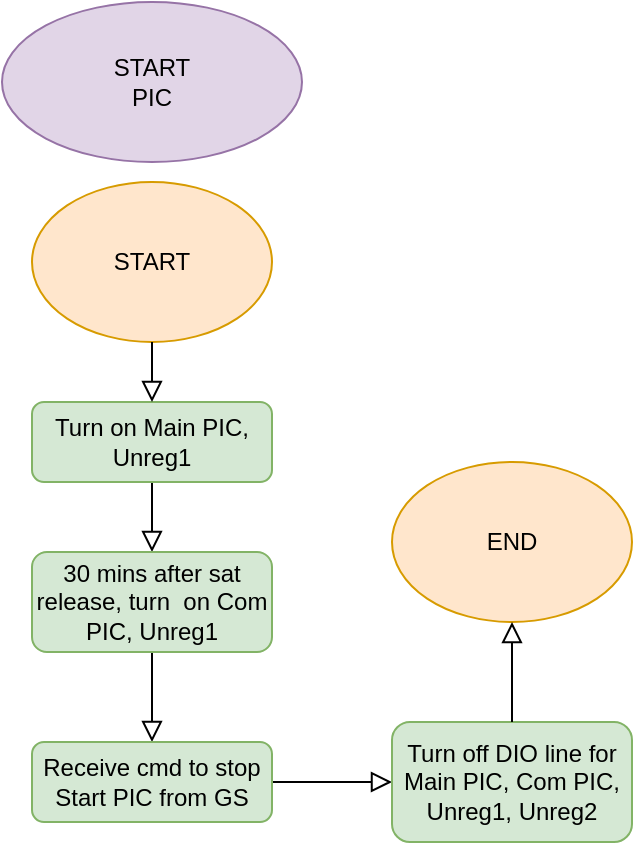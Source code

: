 <mxfile version="24.8.6" pages="3">
  <diagram id="C5RBs43oDa-KdzZeNtuy" name="START_PIC">
    <mxGraphModel dx="374" dy="726" grid="1" gridSize="10" guides="1" tooltips="1" connect="1" arrows="1" fold="1" page="1" pageScale="1" pageWidth="827" pageHeight="1169" math="0" shadow="0">
      <root>
        <mxCell id="WIyWlLk6GJQsqaUBKTNV-0" />
        <mxCell id="WIyWlLk6GJQsqaUBKTNV-1" parent="WIyWlLk6GJQsqaUBKTNV-0" />
        <mxCell id="WIyWlLk6GJQsqaUBKTNV-2" value="" style="rounded=0;html=1;jettySize=auto;orthogonalLoop=1;fontSize=11;endArrow=block;endFill=0;endSize=8;strokeWidth=1;shadow=0;labelBackgroundColor=none;edgeStyle=orthogonalEdgeStyle;entryX=0.5;entryY=0;entryDx=0;entryDy=0;" parent="WIyWlLk6GJQsqaUBKTNV-1" source="WIyWlLk6GJQsqaUBKTNV-3" target="WIyWlLk6GJQsqaUBKTNV-7" edge="1">
          <mxGeometry relative="1" as="geometry">
            <mxPoint x="220" y="370" as="targetPoint" />
          </mxGeometry>
        </mxCell>
        <mxCell id="WIyWlLk6GJQsqaUBKTNV-3" value="Turn on Main PIC, Unreg1" style="rounded=1;whiteSpace=wrap;html=1;fontSize=12;glass=0;strokeWidth=1;shadow=0;fillColor=#d5e8d4;strokeColor=#82b366;" parent="WIyWlLk6GJQsqaUBKTNV-1" vertex="1">
          <mxGeometry x="160" y="280" width="120" height="40" as="geometry" />
        </mxCell>
        <mxCell id="WIyWlLk6GJQsqaUBKTNV-4" value="" style="rounded=0;html=1;jettySize=auto;orthogonalLoop=1;fontSize=11;endArrow=block;endFill=0;endSize=8;strokeWidth=1;shadow=0;labelBackgroundColor=none;edgeStyle=orthogonalEdgeStyle;exitX=0.5;exitY=1;exitDx=0;exitDy=0;entryX=0.5;entryY=0;entryDx=0;entryDy=0;" parent="WIyWlLk6GJQsqaUBKTNV-1" source="WIyWlLk6GJQsqaUBKTNV-7" target="WIyWlLk6GJQsqaUBKTNV-12" edge="1">
          <mxGeometry y="20" relative="1" as="geometry">
            <mxPoint as="offset" />
            <mxPoint x="220" y="450" as="sourcePoint" />
            <mxPoint x="220" y="490" as="targetPoint" />
          </mxGeometry>
        </mxCell>
        <mxCell id="WIyWlLk6GJQsqaUBKTNV-7" value="30 mins after sat release, turn&amp;nbsp; on Com PIC, Unreg1" style="rounded=1;whiteSpace=wrap;html=1;fontSize=12;glass=0;strokeWidth=1;shadow=0;fillColor=#d5e8d4;strokeColor=#82b366;" parent="WIyWlLk6GJQsqaUBKTNV-1" vertex="1">
          <mxGeometry x="160" y="355" width="120" height="50" as="geometry" />
        </mxCell>
        <mxCell id="WIyWlLk6GJQsqaUBKTNV-8" value="" style="rounded=0;html=1;jettySize=auto;orthogonalLoop=1;fontSize=11;endArrow=block;endFill=0;endSize=8;strokeWidth=1;shadow=0;labelBackgroundColor=none;edgeStyle=orthogonalEdgeStyle;exitX=1;exitY=0.5;exitDx=0;exitDy=0;entryX=0;entryY=0.5;entryDx=0;entryDy=0;" parent="WIyWlLk6GJQsqaUBKTNV-1" source="WIyWlLk6GJQsqaUBKTNV-12" target="WIyWlLk6GJQsqaUBKTNV-11" edge="1">
          <mxGeometry x="0.333" y="20" relative="1" as="geometry">
            <mxPoint as="offset" />
            <mxPoint x="220" y="570" as="sourcePoint" />
          </mxGeometry>
        </mxCell>
        <mxCell id="WIyWlLk6GJQsqaUBKTNV-11" value="&lt;div&gt;Turn off DIO line for Main PIC, Com PIC, Unreg1, Unreg2&lt;/div&gt;" style="rounded=1;whiteSpace=wrap;html=1;fontSize=12;glass=0;strokeWidth=1;shadow=0;fillColor=#d5e8d4;strokeColor=#82b366;" parent="WIyWlLk6GJQsqaUBKTNV-1" vertex="1">
          <mxGeometry x="340" y="440" width="120" height="60" as="geometry" />
        </mxCell>
        <mxCell id="WIyWlLk6GJQsqaUBKTNV-12" value="&lt;div&gt;Receive cmd to stop Start PIC from GS&lt;/div&gt;" style="rounded=1;whiteSpace=wrap;html=1;fontSize=12;glass=0;strokeWidth=1;shadow=0;fillColor=#d5e8d4;strokeColor=#82b366;" parent="WIyWlLk6GJQsqaUBKTNV-1" vertex="1">
          <mxGeometry x="160" y="450" width="120" height="40" as="geometry" />
        </mxCell>
        <mxCell id="GTN8fg73Qu4wk2O7Gp8E-0" value="START&lt;div&gt;PIC&lt;/div&gt;" style="ellipse;whiteSpace=wrap;html=1;fillColor=#e1d5e7;strokeColor=#9673a6;" vertex="1" parent="WIyWlLk6GJQsqaUBKTNV-1">
          <mxGeometry x="145" y="80" width="150" height="80" as="geometry" />
        </mxCell>
        <mxCell id="M5nMa6dQWrHRFD4SDwWA-0" value="START" style="ellipse;whiteSpace=wrap;html=1;fillColor=#ffe6cc;strokeColor=#d79b00;" vertex="1" parent="WIyWlLk6GJQsqaUBKTNV-1">
          <mxGeometry x="160" y="170" width="120" height="80" as="geometry" />
        </mxCell>
        <mxCell id="M5nMa6dQWrHRFD4SDwWA-1" value="END" style="ellipse;whiteSpace=wrap;html=1;fillColor=#ffe6cc;strokeColor=#d79b00;" vertex="1" parent="WIyWlLk6GJQsqaUBKTNV-1">
          <mxGeometry x="340" y="310" width="120" height="80" as="geometry" />
        </mxCell>
        <mxCell id="_fYcu9u2aE11PbuJkA_C-1" value="" style="rounded=0;html=1;jettySize=auto;orthogonalLoop=1;fontSize=11;endArrow=block;endFill=0;endSize=8;strokeWidth=1;shadow=0;labelBackgroundColor=none;edgeStyle=orthogonalEdgeStyle;exitX=0.5;exitY=0;exitDx=0;exitDy=0;entryX=0.5;entryY=1;entryDx=0;entryDy=0;" edge="1" parent="WIyWlLk6GJQsqaUBKTNV-1" source="WIyWlLk6GJQsqaUBKTNV-11" target="M5nMa6dQWrHRFD4SDwWA-1">
          <mxGeometry x="0.333" y="20" relative="1" as="geometry">
            <mxPoint as="offset" />
            <mxPoint x="290" y="530" as="sourcePoint" />
            <mxPoint x="350" y="530" as="targetPoint" />
          </mxGeometry>
        </mxCell>
        <mxCell id="_fYcu9u2aE11PbuJkA_C-2" value="" style="rounded=0;html=1;jettySize=auto;orthogonalLoop=1;fontSize=11;endArrow=block;endFill=0;endSize=8;strokeWidth=1;shadow=0;labelBackgroundColor=none;edgeStyle=orthogonalEdgeStyle;entryX=0.5;entryY=0;entryDx=0;entryDy=0;exitX=0.5;exitY=1;exitDx=0;exitDy=0;" edge="1" parent="WIyWlLk6GJQsqaUBKTNV-1" source="M5nMa6dQWrHRFD4SDwWA-0" target="WIyWlLk6GJQsqaUBKTNV-3">
          <mxGeometry relative="1" as="geometry">
            <mxPoint x="230" y="330" as="sourcePoint" />
            <mxPoint x="230" y="390" as="targetPoint" />
          </mxGeometry>
        </mxCell>
      </root>
    </mxGraphModel>
  </diagram>
  <diagram name="RESET_PIC" id="GQzpVd0fHjfgu17wUWeO">
    <mxGraphModel dx="551" dy="1067" grid="1" gridSize="10" guides="1" tooltips="1" connect="1" arrows="1" fold="1" page="1" pageScale="1" pageWidth="827" pageHeight="1169" math="0" shadow="0">
      <root>
        <mxCell id="aXNJksrMv7qpT9MRxDak-0" />
        <mxCell id="aXNJksrMv7qpT9MRxDak-1" parent="aXNJksrMv7qpT9MRxDak-0" />
        <mxCell id="aXNJksrMv7qpT9MRxDak-2" value="" style="rounded=0;html=1;jettySize=auto;orthogonalLoop=1;fontSize=11;endArrow=block;endFill=0;endSize=8;strokeWidth=1;shadow=0;labelBackgroundColor=none;edgeStyle=orthogonalEdgeStyle;exitX=0.5;exitY=1;exitDx=0;exitDy=0;entryX=0.5;entryY=0;entryDx=0;entryDy=0;" edge="1" parent="aXNJksrMv7qpT9MRxDak-1" source="aXNJksrMv7qpT9MRxDak-14" target="aXNJksrMv7qpT9MRxDak-12">
          <mxGeometry relative="1" as="geometry">
            <mxPoint x="220" y="320" as="sourcePoint" />
            <mxPoint x="290" y="350" as="targetPoint" />
            <Array as="points">
              <mxPoint x="220" y="270" />
              <mxPoint x="220" y="270" />
            </Array>
          </mxGeometry>
        </mxCell>
        <mxCell id="aXNJksrMv7qpT9MRxDak-5" value="" style="edgeStyle=orthogonalEdgeStyle;rounded=0;html=1;jettySize=auto;orthogonalLoop=1;fontSize=11;endArrow=block;endFill=0;endSize=8;strokeWidth=1;shadow=0;labelBackgroundColor=none;exitX=0.5;exitY=1;exitDx=0;exitDy=0;entryX=0.5;entryY=0;entryDx=0;entryDy=0;" edge="1" parent="aXNJksrMv7qpT9MRxDak-1" source="aXNJksrMv7qpT9MRxDak-12" target="aXNJksrMv7qpT9MRxDak-7">
          <mxGeometry y="10" relative="1" as="geometry">
            <mxPoint as="offset" />
            <mxPoint x="270" y="514" as="sourcePoint" />
            <mxPoint x="220" y="530" as="targetPoint" />
            <Array as="points" />
          </mxGeometry>
        </mxCell>
        <mxCell id="aXNJksrMv7qpT9MRxDak-7" value="30 mins after sat release, turn&amp;nbsp; on Com PIC, Unreg1" style="rounded=1;whiteSpace=wrap;html=1;fontSize=12;glass=0;strokeWidth=1;shadow=0;fillColor=#d5e8d4;strokeColor=#82b366;" vertex="1" parent="aXNJksrMv7qpT9MRxDak-1">
          <mxGeometry x="160" y="360" width="120" height="50" as="geometry" />
        </mxCell>
        <mxCell id="EGC24PQi4Vgz3g8LaIEb-1" value="" style="edgeStyle=orthogonalEdgeStyle;rounded=0;orthogonalLoop=1;jettySize=auto;html=1;exitX=0.5;exitY=1;exitDx=0;exitDy=0;entryX=0.5;entryY=0;entryDx=0;entryDy=0;" edge="1" parent="aXNJksrMv7qpT9MRxDak-1" source="aXNJksrMv7qpT9MRxDak-7" target="aXNJksrMv7qpT9MRxDak-15">
          <mxGeometry relative="1" as="geometry">
            <mxPoint x="310" y="530" as="sourcePoint" />
            <mxPoint x="390" y="490" as="targetPoint" />
          </mxGeometry>
        </mxCell>
        <mxCell id="aXNJksrMv7qpT9MRxDak-12" value="Turn on Main PIC, Unreg2" style="rounded=1;whiteSpace=wrap;html=1;fontSize=12;glass=0;strokeWidth=1;shadow=0;fillColor=#d5e8d4;strokeColor=#82b366;" vertex="1" parent="aXNJksrMv7qpT9MRxDak-1">
          <mxGeometry x="160" y="290" width="120" height="40" as="geometry" />
        </mxCell>
        <mxCell id="aXNJksrMv7qpT9MRxDak-13" value="RESET&lt;div&gt;PIC&lt;/div&gt;" style="ellipse;whiteSpace=wrap;html=1;fillColor=#e1d5e7;strokeColor=#9673a6;" vertex="1" parent="aXNJksrMv7qpT9MRxDak-1">
          <mxGeometry x="145" y="80" width="150" height="80" as="geometry" />
        </mxCell>
        <mxCell id="aXNJksrMv7qpT9MRxDak-14" value="START" style="ellipse;whiteSpace=wrap;html=1;fillColor=#ffe6cc;strokeColor=#d79b00;" vertex="1" parent="aXNJksrMv7qpT9MRxDak-1">
          <mxGeometry x="160" y="170" width="120" height="80" as="geometry" />
        </mxCell>
        <mxCell id="aXNJksrMv7qpT9MRxDak-15" value="RESET&amp;nbsp;&lt;div&gt;LOOP&lt;/div&gt;" style="ellipse;whiteSpace=wrap;html=1;fillColor=#ffe6cc;strokeColor=#d79b00;" vertex="1" parent="aXNJksrMv7qpT9MRxDak-1">
          <mxGeometry x="160" y="450" width="120" height="80" as="geometry" />
        </mxCell>
        <mxCell id="MUIv5Z6h6gXaByynRj3A-0" value="" style="rounded=0;html=1;jettySize=auto;orthogonalLoop=1;fontSize=11;endArrow=block;endFill=0;endSize=8;strokeWidth=1;shadow=0;labelBackgroundColor=none;edgeStyle=orthogonalEdgeStyle;entryX=0.5;entryY=0;entryDx=0;entryDy=0;exitX=0.5;exitY=1;exitDx=0;exitDy=0;" edge="1" parent="aXNJksrMv7qpT9MRxDak-1" source="MUIv5Z6h6gXaByynRj3A-13" target="MUIv5Z6h6gXaByynRj3A-4">
          <mxGeometry relative="1" as="geometry">
            <mxPoint x="310" y="680" as="sourcePoint" />
            <Array as="points">
              <mxPoint x="440" y="610" />
              <mxPoint x="360" y="610" />
              <mxPoint x="360" y="190" />
              <mxPoint x="440" y="190" />
            </Array>
          </mxGeometry>
        </mxCell>
        <mxCell id="MUIv5Z6h6gXaByynRj3A-2" value="" style="rounded=0;html=1;jettySize=auto;orthogonalLoop=1;fontSize=11;endArrow=block;endFill=0;endSize=8;strokeWidth=1;shadow=0;labelBackgroundColor=none;edgeStyle=orthogonalEdgeStyle;" edge="1" parent="aXNJksrMv7qpT9MRxDak-1" source="MUIv5Z6h6gXaByynRj3A-4" target="MUIv5Z6h6gXaByynRj3A-8">
          <mxGeometry y="20" relative="1" as="geometry">
            <mxPoint as="offset" />
          </mxGeometry>
        </mxCell>
        <mxCell id="MUIv5Z6h6gXaByynRj3A-3" value="True" style="edgeStyle=orthogonalEdgeStyle;rounded=0;html=1;jettySize=auto;orthogonalLoop=1;fontSize=11;endArrow=block;endFill=0;endSize=8;strokeWidth=1;shadow=0;labelBackgroundColor=none;" edge="1" parent="aXNJksrMv7qpT9MRxDak-1" source="MUIv5Z6h6gXaByynRj3A-4" target="MUIv5Z6h6gXaByynRj3A-5">
          <mxGeometry y="10" relative="1" as="geometry">
            <mxPoint as="offset" />
          </mxGeometry>
        </mxCell>
        <mxCell id="MUIv5Z6h6gXaByynRj3A-4" value="&lt;div&gt;MAIN&lt;/div&gt;&lt;div&gt;CMD = 0x28&lt;/div&gt;" style="rhombus;whiteSpace=wrap;html=1;shadow=0;fontFamily=Helvetica;fontSize=12;align=center;strokeWidth=1;spacing=6;spacingTop=-4;fillColor=#e1d5e7;strokeColor=#9673a6;" vertex="1" parent="aXNJksrMv7qpT9MRxDak-1">
          <mxGeometry x="390" y="210" width="100" height="80" as="geometry" />
        </mxCell>
        <mxCell id="MUIv5Z6h6gXaByynRj3A-5" value="Send REST data to Main PIC" style="rounded=1;whiteSpace=wrap;html=1;fontSize=12;glass=0;strokeWidth=1;shadow=0;fillColor=#d5e8d4;strokeColor=#82b366;" vertex="1" parent="aXNJksrMv7qpT9MRxDak-1">
          <mxGeometry x="550" y="225" width="120" height="50" as="geometry" />
        </mxCell>
        <mxCell id="MUIv5Z6h6gXaByynRj3A-6" value="" style="rounded=0;html=1;jettySize=auto;orthogonalLoop=1;fontSize=11;endArrow=block;endFill=0;endSize=8;strokeWidth=1;shadow=0;labelBackgroundColor=none;edgeStyle=orthogonalEdgeStyle;entryX=0.5;entryY=0;entryDx=0;entryDy=0;" edge="1" parent="aXNJksrMv7qpT9MRxDak-1" source="MUIv5Z6h6gXaByynRj3A-8" target="MUIv5Z6h6gXaByynRj3A-12">
          <mxGeometry x="0.333" y="20" relative="1" as="geometry">
            <mxPoint as="offset" />
            <mxPoint x="440" y="470" as="targetPoint" />
          </mxGeometry>
        </mxCell>
        <mxCell id="MUIv5Z6h6gXaByynRj3A-7" value="True" style="edgeStyle=orthogonalEdgeStyle;rounded=0;html=1;jettySize=auto;orthogonalLoop=1;fontSize=11;endArrow=block;endFill=0;endSize=8;strokeWidth=1;shadow=0;labelBackgroundColor=none;" edge="1" parent="aXNJksrMv7qpT9MRxDak-1" source="MUIv5Z6h6gXaByynRj3A-8" target="MUIv5Z6h6gXaByynRj3A-10">
          <mxGeometry y="10" relative="1" as="geometry">
            <mxPoint as="offset" />
          </mxGeometry>
        </mxCell>
        <mxCell id="MUIv5Z6h6gXaByynRj3A-8" value="&lt;div&gt;MAIN&lt;/div&gt;&lt;div&gt;Count = 3600s&lt;/div&gt;" style="rhombus;whiteSpace=wrap;html=1;shadow=0;fontFamily=Helvetica;fontSize=12;align=center;strokeWidth=1;spacing=6;spacingTop=-4;fillColor=#e1d5e7;strokeColor=#9673a6;" vertex="1" parent="aXNJksrMv7qpT9MRxDak-1">
          <mxGeometry x="390" y="310" width="100" height="80" as="geometry" />
        </mxCell>
        <mxCell id="MUIv5Z6h6gXaByynRj3A-10" value="Reset Main PIC" style="rounded=1;whiteSpace=wrap;html=1;fontSize=12;glass=0;strokeWidth=1;shadow=0;fillColor=#d5e8d4;strokeColor=#82b366;" vertex="1" parent="aXNJksrMv7qpT9MRxDak-1">
          <mxGeometry x="540" y="330" width="120" height="40" as="geometry" />
        </mxCell>
        <mxCell id="MUIv5Z6h6gXaByynRj3A-11" value="RESET&amp;nbsp;&lt;div&gt;LOOP&lt;/div&gt;" style="ellipse;whiteSpace=wrap;html=1;fillColor=#ffe6cc;strokeColor=#d79b00;" vertex="1" parent="aXNJksrMv7qpT9MRxDak-1">
          <mxGeometry x="350" y="80" width="120" height="80" as="geometry" />
        </mxCell>
        <mxCell id="MUIv5Z6h6gXaByynRj3A-12" value="&lt;div&gt;RESET Flag = 1&lt;/div&gt;" style="rhombus;whiteSpace=wrap;html=1;shadow=0;fontFamily=Helvetica;fontSize=12;align=center;strokeWidth=1;spacing=6;spacingTop=-4;fillColor=#e1d5e7;strokeColor=#9673a6;" vertex="1" parent="aXNJksrMv7qpT9MRxDak-1">
          <mxGeometry x="390" y="410" width="100" height="80" as="geometry" />
        </mxCell>
        <mxCell id="MUIv5Z6h6gXaByynRj3A-13" value="&lt;div&gt;MAIN CMD = 0x27&lt;/div&gt;" style="rhombus;whiteSpace=wrap;html=1;shadow=0;fontFamily=Helvetica;fontSize=12;align=center;strokeWidth=1;spacing=6;spacingTop=-4;fillColor=#e1d5e7;strokeColor=#9673a6;" vertex="1" parent="aXNJksrMv7qpT9MRxDak-1">
          <mxGeometry x="390" y="510" width="100" height="80" as="geometry" />
        </mxCell>
        <mxCell id="MUIv5Z6h6gXaByynRj3A-14" value="" style="rounded=0;html=1;jettySize=auto;orthogonalLoop=1;fontSize=11;endArrow=block;endFill=0;endSize=8;strokeWidth=1;shadow=0;labelBackgroundColor=none;edgeStyle=orthogonalEdgeStyle;entryX=0.5;entryY=0;entryDx=0;entryDy=0;exitX=0.5;exitY=1;exitDx=0;exitDy=0;" edge="1" parent="aXNJksrMv7qpT9MRxDak-1" source="MUIv5Z6h6gXaByynRj3A-12" target="MUIv5Z6h6gXaByynRj3A-13">
          <mxGeometry x="0.333" y="20" relative="1" as="geometry">
            <mxPoint as="offset" />
            <mxPoint x="450" y="420" as="sourcePoint" />
            <mxPoint x="450" y="500" as="targetPoint" />
          </mxGeometry>
        </mxCell>
        <mxCell id="MUIv5Z6h6gXaByynRj3A-15" value="Reset satellite" style="rounded=1;whiteSpace=wrap;html=1;fontSize=12;glass=0;strokeWidth=1;shadow=0;fillColor=#d5e8d4;strokeColor=#82b366;" vertex="1" parent="aXNJksrMv7qpT9MRxDak-1">
          <mxGeometry x="540" y="430" width="120" height="40" as="geometry" />
        </mxCell>
        <mxCell id="MUIv5Z6h6gXaByynRj3A-16" value="True" style="edgeStyle=orthogonalEdgeStyle;rounded=0;html=1;jettySize=auto;orthogonalLoop=1;fontSize=11;endArrow=block;endFill=0;endSize=8;strokeWidth=1;shadow=0;labelBackgroundColor=none;exitX=1;exitY=0.5;exitDx=0;exitDy=0;entryX=0;entryY=0.5;entryDx=0;entryDy=0;" edge="1" parent="aXNJksrMv7qpT9MRxDak-1" source="MUIv5Z6h6gXaByynRj3A-12" target="MUIv5Z6h6gXaByynRj3A-15">
          <mxGeometry y="10" relative="1" as="geometry">
            <mxPoint as="offset" />
            <mxPoint x="500" y="360" as="sourcePoint" />
            <mxPoint x="550" y="360" as="targetPoint" />
          </mxGeometry>
        </mxCell>
        <mxCell id="MUIv5Z6h6gXaByynRj3A-18" value="" style="edgeStyle=orthogonalEdgeStyle;rounded=0;html=1;jettySize=auto;orthogonalLoop=1;fontSize=11;endArrow=block;endFill=0;endSize=8;strokeWidth=1;shadow=0;labelBackgroundColor=none;exitX=1;exitY=0.5;exitDx=0;exitDy=0;entryX=0.5;entryY=1;entryDx=0;entryDy=0;" edge="1" parent="aXNJksrMv7qpT9MRxDak-1" source="MUIv5Z6h6gXaByynRj3A-13" target="MUIv5Z6h6gXaByynRj3A-15">
          <mxGeometry y="10" relative="1" as="geometry">
            <mxPoint as="offset" />
            <mxPoint x="500" y="460" as="sourcePoint" />
            <mxPoint x="610" y="490" as="targetPoint" />
          </mxGeometry>
        </mxCell>
        <mxCell id="VIOPfM36ikUgwlEkpvr3-0" value="True" style="edgeLabel;html=1;align=center;verticalAlign=middle;resizable=0;points=[];" vertex="1" connectable="0" parent="MUIv5Z6h6gXaByynRj3A-18">
          <mxGeometry x="-0.59" y="2" relative="1" as="geometry">
            <mxPoint as="offset" />
          </mxGeometry>
        </mxCell>
      </root>
    </mxGraphModel>
  </diagram>
  <diagram id="-pSqjy2CqlBR2xsiom4J" name="Page-2">
    <mxGraphModel grid="1" page="1" gridSize="10" guides="1" tooltips="1" connect="1" arrows="1" fold="1" pageScale="1" pageWidth="850" pageHeight="1100" math="0" shadow="0">
      <root>
        <mxCell id="0" />
        <mxCell id="1" parent="0" />
      </root>
    </mxGraphModel>
  </diagram>
</mxfile>
